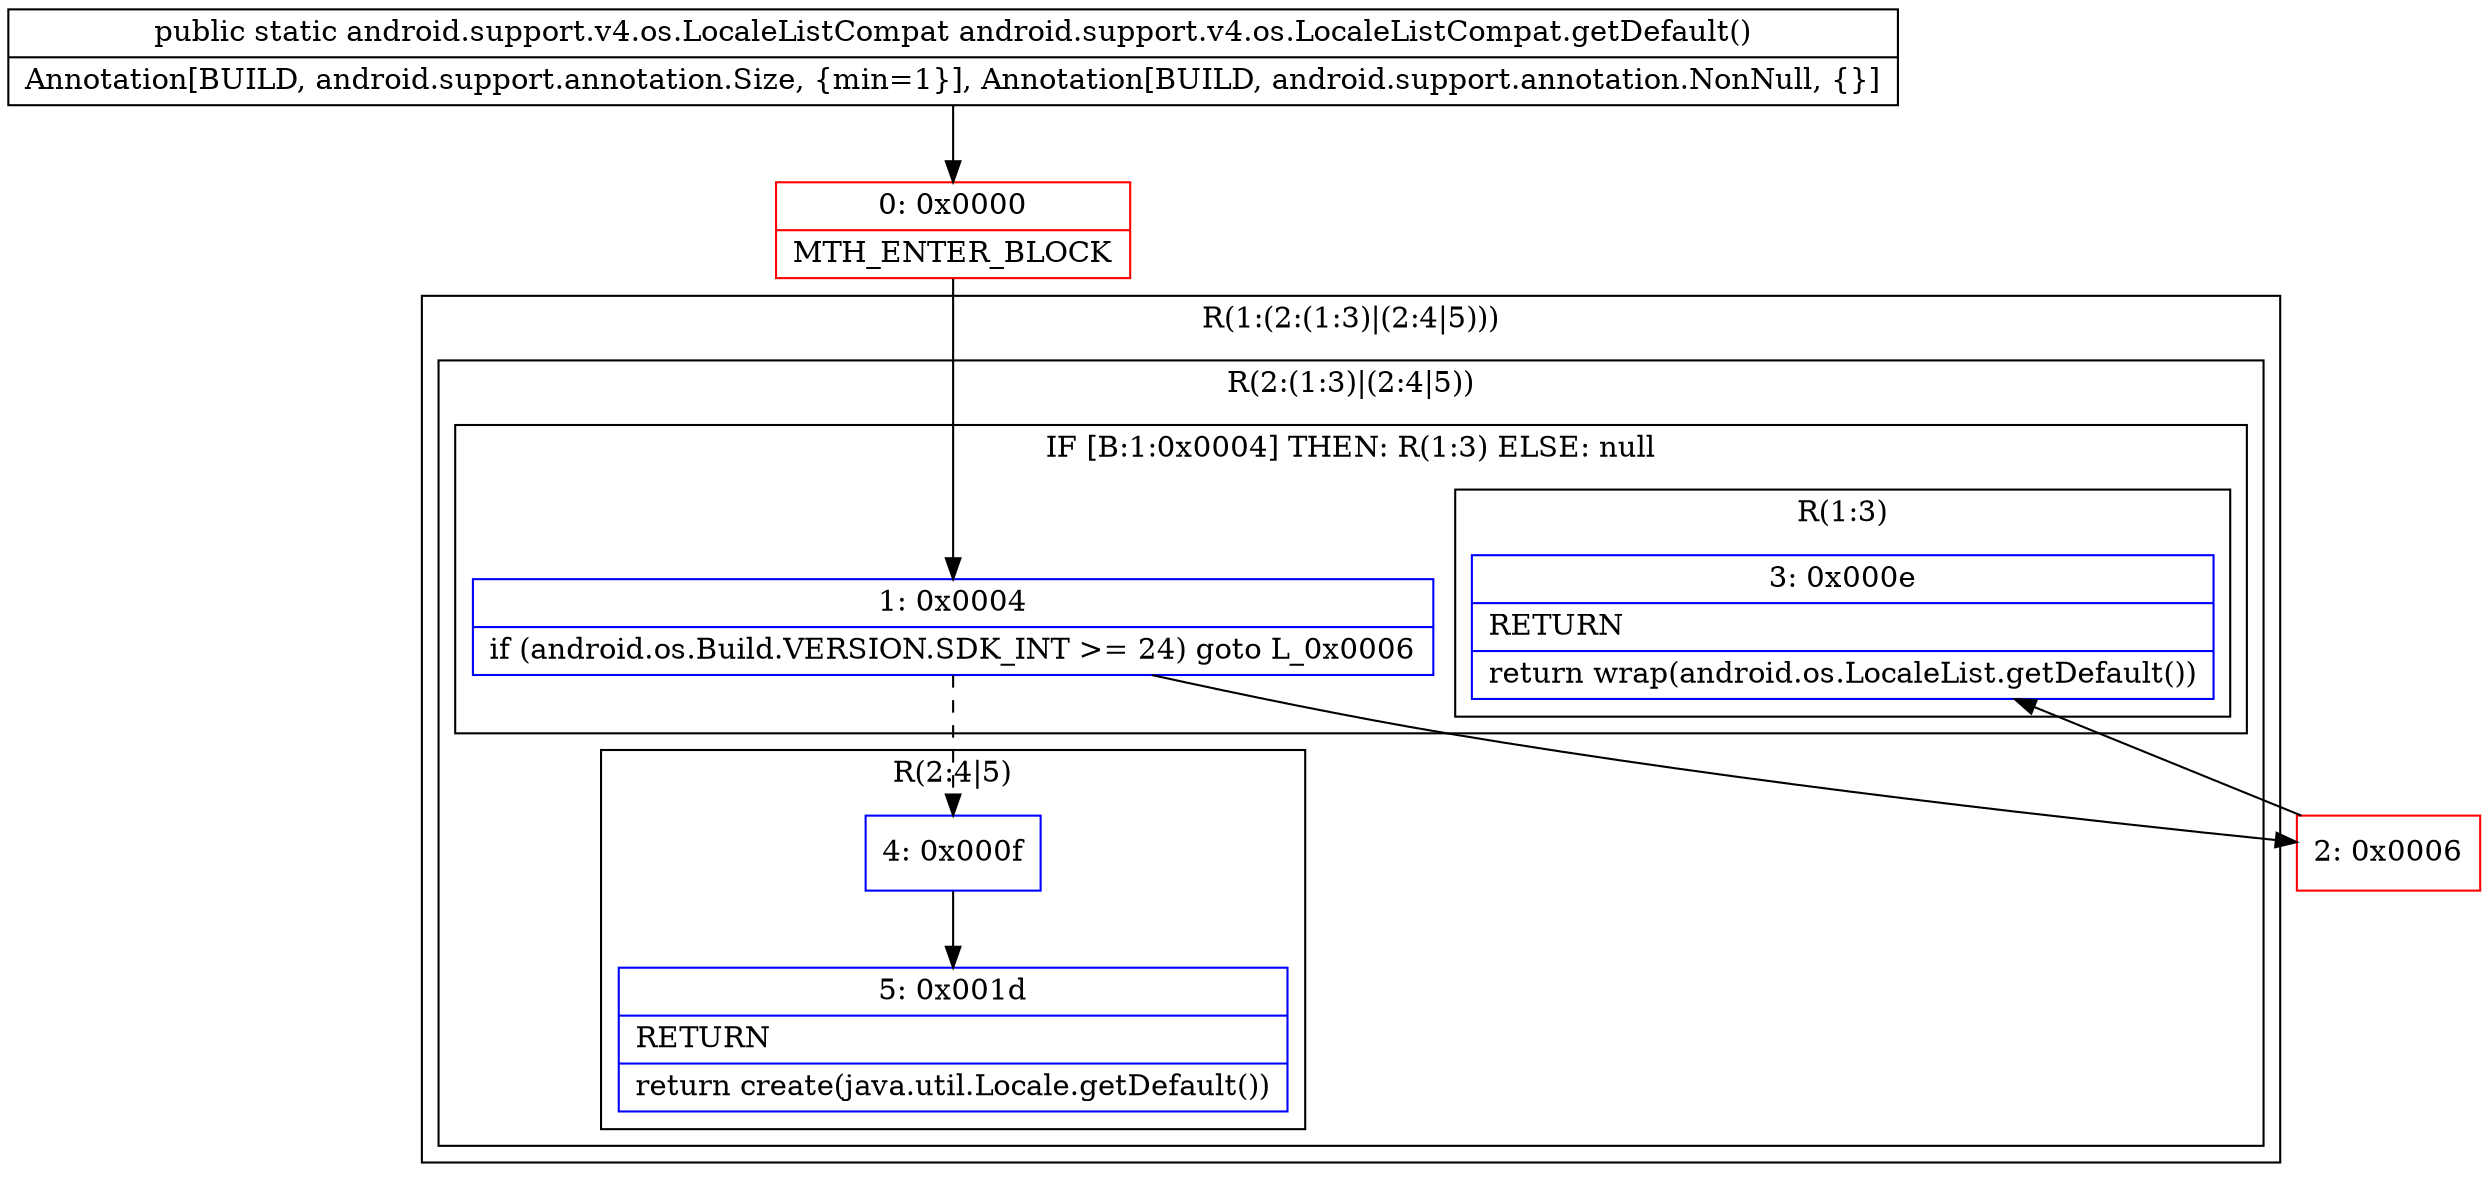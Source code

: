 digraph "CFG forandroid.support.v4.os.LocaleListCompat.getDefault()Landroid\/support\/v4\/os\/LocaleListCompat;" {
subgraph cluster_Region_1560933747 {
label = "R(1:(2:(1:3)|(2:4|5)))";
node [shape=record,color=blue];
subgraph cluster_Region_2131445136 {
label = "R(2:(1:3)|(2:4|5))";
node [shape=record,color=blue];
subgraph cluster_IfRegion_1460118885 {
label = "IF [B:1:0x0004] THEN: R(1:3) ELSE: null";
node [shape=record,color=blue];
Node_1 [shape=record,label="{1\:\ 0x0004|if (android.os.Build.VERSION.SDK_INT \>= 24) goto L_0x0006\l}"];
subgraph cluster_Region_2076739956 {
label = "R(1:3)";
node [shape=record,color=blue];
Node_3 [shape=record,label="{3\:\ 0x000e|RETURN\l|return wrap(android.os.LocaleList.getDefault())\l}"];
}
}
subgraph cluster_Region_1769494803 {
label = "R(2:4|5)";
node [shape=record,color=blue];
Node_4 [shape=record,label="{4\:\ 0x000f}"];
Node_5 [shape=record,label="{5\:\ 0x001d|RETURN\l|return create(java.util.Locale.getDefault())\l}"];
}
}
}
Node_0 [shape=record,color=red,label="{0\:\ 0x0000|MTH_ENTER_BLOCK\l}"];
Node_2 [shape=record,color=red,label="{2\:\ 0x0006}"];
MethodNode[shape=record,label="{public static android.support.v4.os.LocaleListCompat android.support.v4.os.LocaleListCompat.getDefault()  | Annotation[BUILD, android.support.annotation.Size, \{min=1\}], Annotation[BUILD, android.support.annotation.NonNull, \{\}]\l}"];
MethodNode -> Node_0;
Node_1 -> Node_2;
Node_1 -> Node_4[style=dashed];
Node_4 -> Node_5;
Node_0 -> Node_1;
Node_2 -> Node_3;
}

